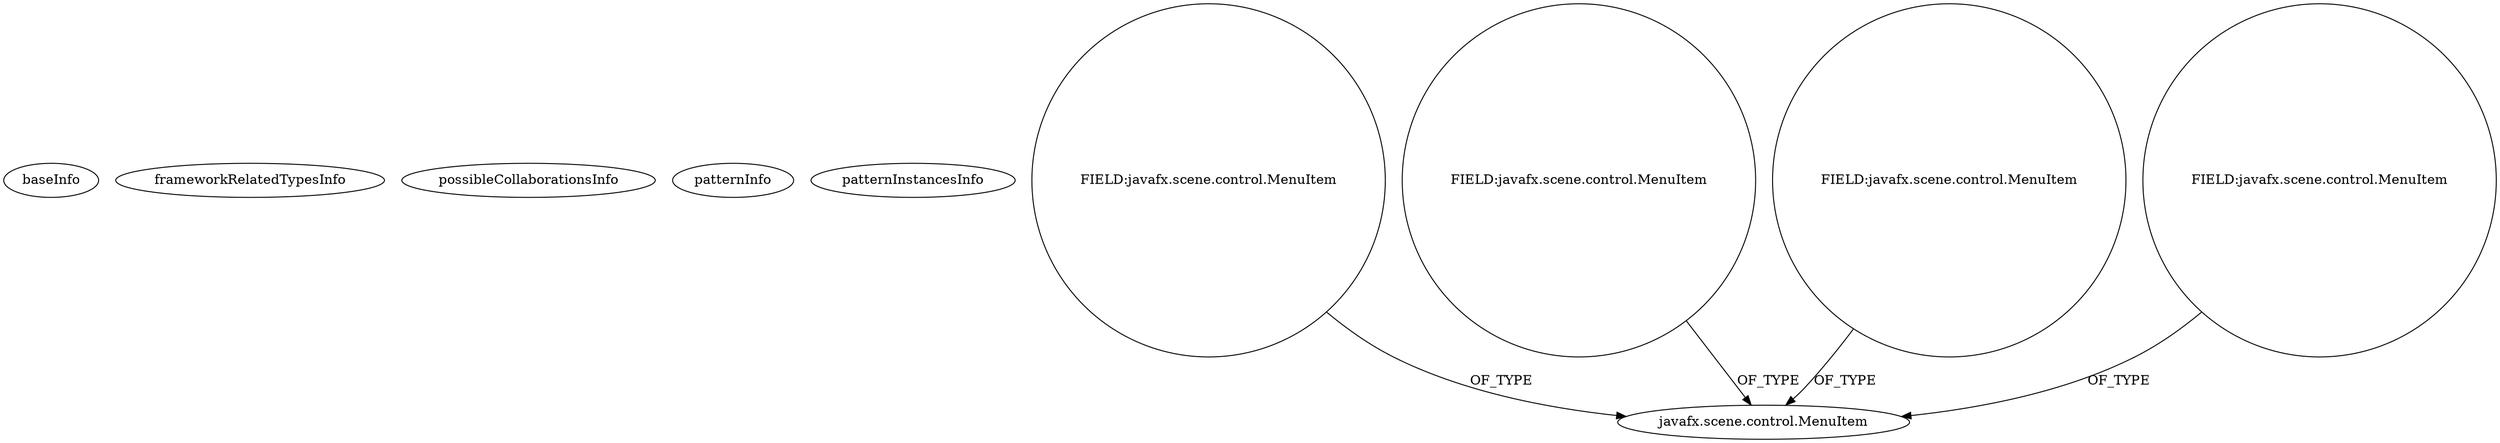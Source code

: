 digraph {
baseInfo[graphId=534,category="pattern",isAnonymous=false,possibleRelation=false]
frameworkRelatedTypesInfo[]
possibleCollaborationsInfo[]
patternInfo[frequency=13.0,patternRootClient=null]
patternInstancesInfo[0="kevinkdo-draw~/kevinkdo-draw/draw-master/src/views/DrawMenuBar.java~DrawMenuBar~3444",1="jasonwr-jhuep_ent_web_dev~/jasonwr-jhuep_ent_web_dev/jhuep_ent_web_dev-master/src/hw10/main/Retail.java~Retail~3269",2="tarchan-ClipFX~/tarchan-ClipFX/ClipFX-master/src/com/mac/tarchan/clipfx/ClipFXController.java~ClipFXController~4467",3="JoshuaHanrahan-DVDCollectionApp~/JoshuaHanrahan-DVDCollectionApp/DVDCollectionApp-master/src/dvdcollectionapp/view/DvdcollectionappfxmlController.java~DvdcollectionappfxmlController~728",4="jasonwr-jhuep_ent_web_dev~/jasonwr-jhuep_ent_web_dev/jhuep_ent_web_dev-master/src/hw8/main/Retail.java~Retail~3291",5="ireardon-cs32-final~/ireardon-cs32-final/cs32-final-master/src/edu/brown/cs32/final_group/fx/TopMenuBar.java~TopMenuBar~3216",6="sebbafer-Sebanana~/sebbafer-Sebanana/Sebanana-master/src/sebanana/views/MyMenubar.java~MyMenubar~4131",7="killjoy64-Scouting~/killjoy64-Scouting/Scouting-master/Robotics Scouting Client/src/org/petoskeypaladins/scouting/client/Controller.java~Controller~3456",8="zvakanaka-bitbit~/zvakanaka-bitbit/bitbit-master/src/bitbit/BitBit.java~BitBit~4923",9="weltensturm-milca~/weltensturm-milca/milca-master/src/milca/GUI.java~GUI~4747",10="atsticks-FXOne~/atsticks-FXOne/FXOne-master/org.fxone/fxone-ui/src/main/java/org/fxone/ui/rt/components/view/ViewMenu.java~ViewMenu~1931",11="Technius-Starbound-Mod-Toolkit~/Technius-Starbound-Mod-Toolkit/Starbound-Mod-Toolkit-master/src/main/java/co/technius/starboundmodtoolkit/ModToolkitMenu.java~ModToolkitMenu~1420",12="bjornbil-reservatie~/bjornbil-reservatie/reservatie-master/ReservatieKommaFinal/src/be/khleuven/bjornbillen/controller/MainController.java~MainController~2178"]
4[label="javafx.scene.control.MenuItem",vertexType="FRAMEWORK_CLASS_TYPE",isFrameworkType=false]
3[label="FIELD:javafx.scene.control.MenuItem",vertexType="FIELD_DECLARATION",isFrameworkType=false,shape=circle]
15[label="FIELD:javafx.scene.control.MenuItem",vertexType="FIELD_DECLARATION",isFrameworkType=false,shape=circle]
7[label="FIELD:javafx.scene.control.MenuItem",vertexType="FIELD_DECLARATION",isFrameworkType=false,shape=circle]
5[label="FIELD:javafx.scene.control.MenuItem",vertexType="FIELD_DECLARATION",isFrameworkType=false,shape=circle]
15->4[label="OF_TYPE"]
5->4[label="OF_TYPE"]
3->4[label="OF_TYPE"]
7->4[label="OF_TYPE"]
}
